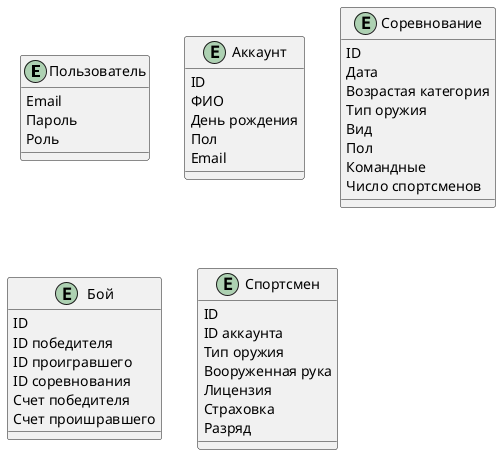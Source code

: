 @startuml systemEntities

entity Пользователь {
    Email
    Пароль
    Роль
}

entity Аккаунт {
    ID
    ФИО
    День рождения
    Пол
    Email
}

entity Соревнование {
    ID
    Дата
    Возрастая категория
    Тип оружия
    Вид
    Пол
    Командные
    Число спортсменов
}

entity Бой {
    ID
    ID победителя
    ID проигравшего
    ID соревнования
    Счет победителя
    Счет проишравшего
}

entity Спортсмен {
    ID
    ID аккаунта
    Тип оружия
    Вооруженная рука
    Лицензия
    Страховка
    Разряд
}

@enduml